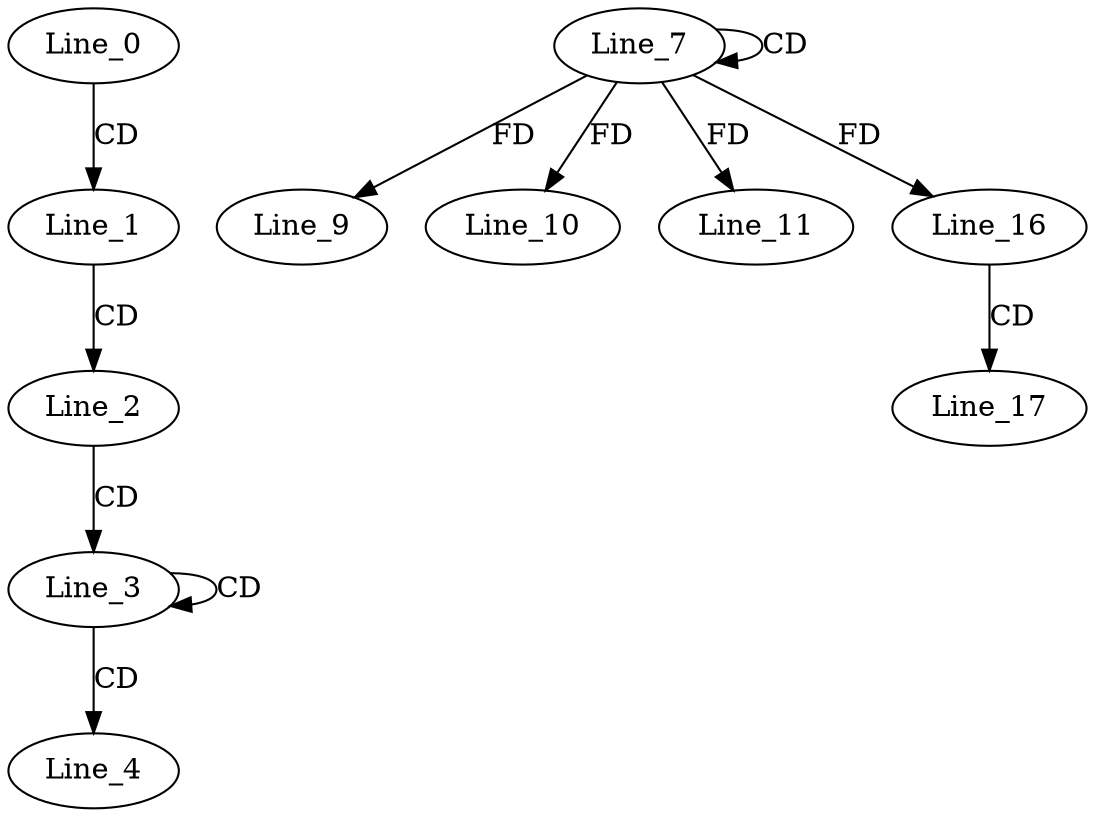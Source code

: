 digraph G {
  Line_0;
  Line_1;
  Line_2;
  Line_3;
  Line_3;
  Line_4;
  Line_7;
  Line_7;
  Line_9;
  Line_10;
  Line_11;
  Line_16;
  Line_17;
  Line_0 -> Line_1 [ label="CD" ];
  Line_1 -> Line_2 [ label="CD" ];
  Line_2 -> Line_3 [ label="CD" ];
  Line_3 -> Line_3 [ label="CD" ];
  Line_3 -> Line_4 [ label="CD" ];
  Line_7 -> Line_7 [ label="CD" ];
  Line_7 -> Line_9 [ label="FD" ];
  Line_7 -> Line_10 [ label="FD" ];
  Line_7 -> Line_11 [ label="FD" ];
  Line_7 -> Line_16 [ label="FD" ];
  Line_16 -> Line_17 [ label="CD" ];
}
